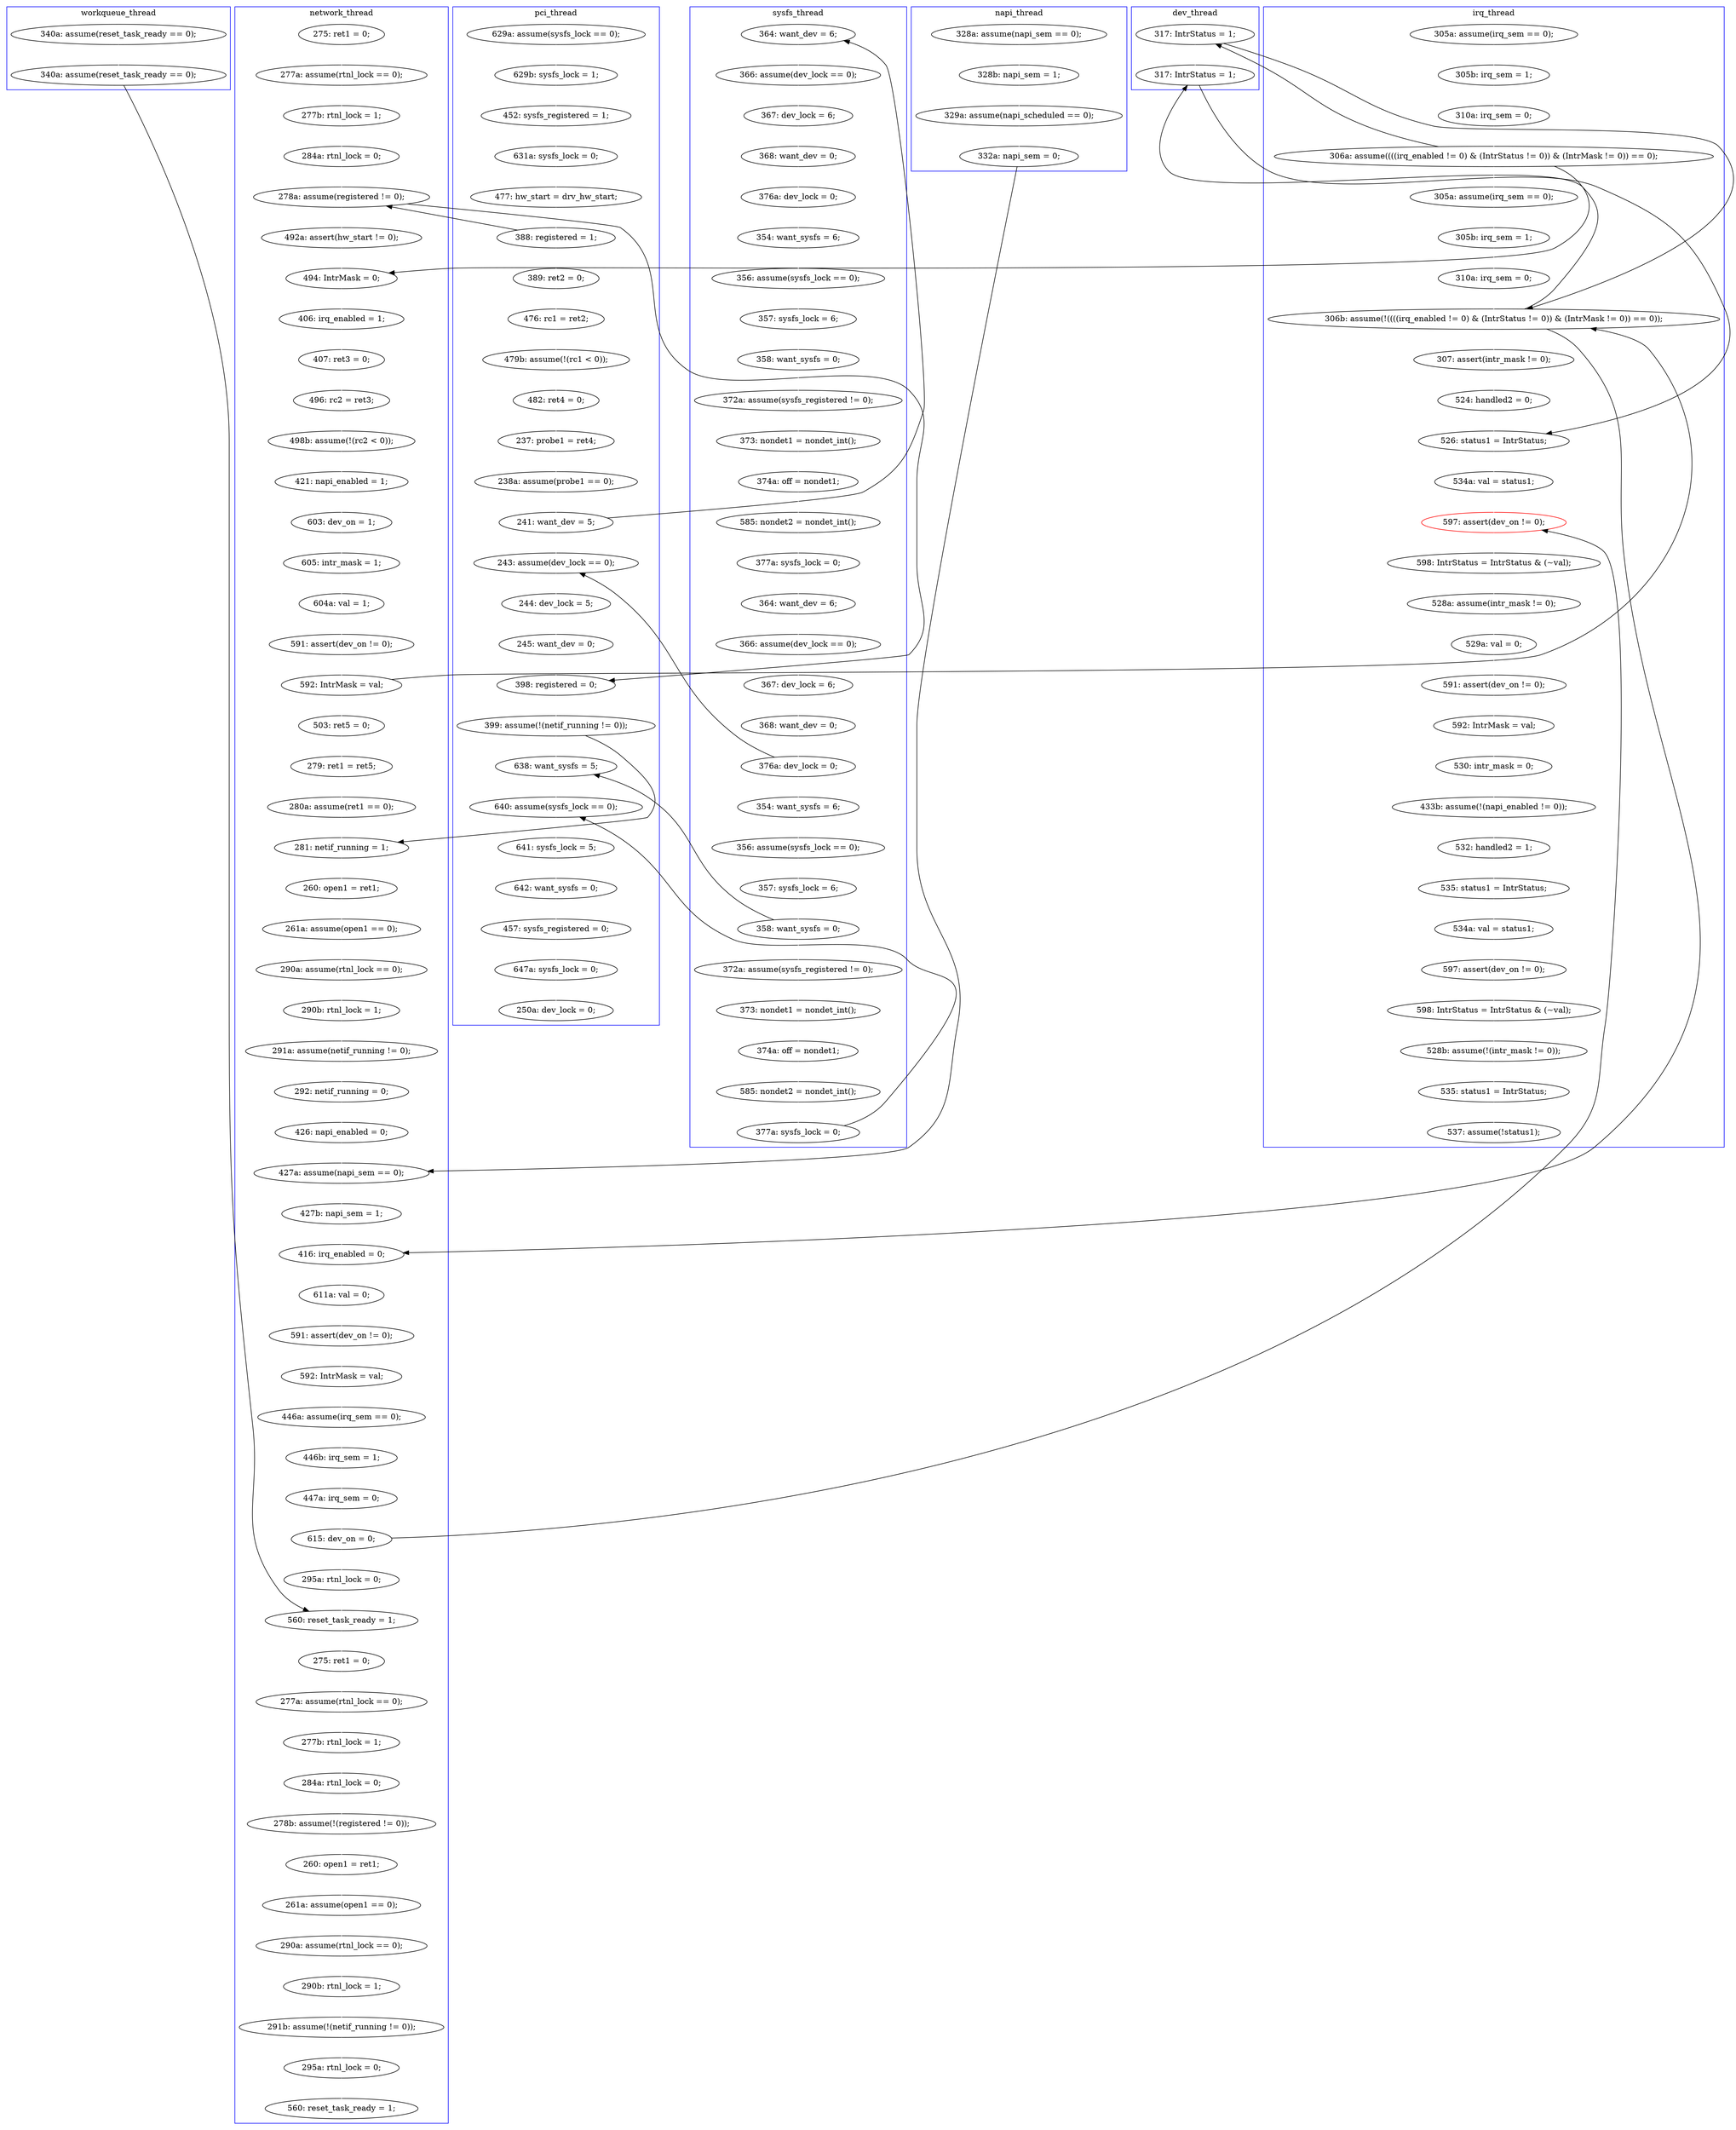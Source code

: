 digraph Counterexample {
	29 -> 31 [color = white, style = solid]
	234 -> 236 [color = white, style = solid]
	99 -> 100 [color = white, style = solid]
	201 -> 276 [color = white, style = solid]
	246 -> 276 [color = black, style = solid, constraint = false]
	209 -> 211 [color = white, style = solid]
	295 -> 308 [color = white, style = solid]
	76 -> 77 [color = white, style = solid]
	86 -> 163 [color = white, style = solid]
	123 -> 130 [color = white, style = solid]
	89 -> 99 [color = white, style = solid]
	243 -> 246 [color = white, style = solid]
	154 -> 155 [color = white, style = solid]
	198 -> 202 [color = white, style = solid]
	261 -> 262 [color = white, style = solid]
	165 -> 171 [color = white, style = solid]
	95 -> 96 [color = white, style = solid]
	116 -> 120 [color = white, style = solid]
	184 -> 186 [color = white, style = solid]
	120 -> 121 [color = white, style = solid]
	122 -> 123 [color = white, style = solid]
	129 -> 131 [color = white, style = solid]
	61 -> 68 [color = white, style = solid]
	130 -> 136 [color = white, style = solid]
	226 -> 230 [color = white, style = solid]
	314 -> 319 [color = white, style = solid]
	80 -> 81 [color = white, style = solid]
	203 -> 206 [color = white, style = solid]
	77 -> 80 [color = white, style = solid]
	186 -> 192 [color = black, style = solid, constraint = false]
	141 -> 142 [color = white, style = solid]
	136 -> 137 [color = white, style = solid]
	43 -> 65 [color = white, style = solid]
	75 -> 113 [color = black, style = solid, constraint = false]
	265 -> 297 [color = white, style = solid]
	81 -> 82 [color = white, style = solid]
	307 -> 314 [color = white, style = solid]
	161 -> 162 [color = white, style = solid]
	267 -> 269 [color = white, style = solid]
	35 -> 118 [color = black, style = solid, constraint = false]
	82 -> 85 [color = white, style = solid]
	87 -> 90 [color = white, style = solid]
	158 -> 180 [color = white, style = solid]
	100 -> 101 [color = white, style = solid]
	172 -> 176 [color = white, style = solid]
	309 -> 312 [color = white, style = solid]
	179 -> 195 [color = white, style = solid]
	65 -> 225 [color = black, style = solid, constraint = false]
	173 -> 209 [color = white, style = solid]
	145 -> 149 [color = white, style = solid]
	56 -> 61 [color = white, style = solid]
	308 -> 309 [color = white, style = solid]
	94 -> 95 [color = white, style = solid]
	269 -> 273 [color = white, style = solid]
	109 -> 114 [color = white, style = solid]
	262 -> 263 [color = white, style = solid]
	211 -> 212 [color = white, style = solid]
	212 -> 213 [color = white, style = solid]
	123 -> 163 [color = black, style = solid, constraint = false]
	281 -> 283 [color = white, style = solid]
	192 -> 199 [color = black, style = solid, constraint = false]
	118 -> 192 [color = white, style = solid]
	101 -> 113 [color = white, style = solid]
	284 -> 286 [color = white, style = solid]
	237 -> 241 [color = white, style = solid]
	140 -> 141 [color = white, style = solid]
	224 -> 225 [color = white, style = solid]
	131 -> 140 [color = white, style = solid]
	51 -> 148 [color = white, style = solid]
	292 -> 293 [color = white, style = solid]
	283 -> 284 [color = white, style = solid]
	97 -> 104 [color = white, style = solid]
	305 -> 307 [color = white, style = solid]
	300 -> 304 [color = white, style = solid]
	105 -> 106 [color = white, style = solid]
	171 -> 173 [color = white, style = solid]
	90 -> 91 [color = white, style = solid]
	104 -> 105 [color = white, style = solid]
	242 -> 243 [color = white, style = solid]
	163 -> 164 [color = white, style = solid]
	215 -> 216 [color = white, style = solid]
	230 -> 234 [color = white, style = solid]
	176 -> 186 [color = black, style = solid, constraint = false]
	263 -> 265 [color = white, style = solid]
	113 -> 129 [color = white, style = solid]
	277 -> 280 [color = white, style = solid]
	40 -> 41 [color = white, style = solid]
	31 -> 35 [color = white, style = solid]
	213 -> 267 [color = white, style = solid]
	216 -> 218 [color = white, style = solid]
	293 -> 295 [color = white, style = solid]
	149 -> 160 [color = white, style = solid]
	286 -> 290 [color = white, style = solid]
	180 -> 211 [color = black, style = solid, constraint = false]
	236 -> 237 [color = white, style = solid]
	160 -> 161 [color = white, style = solid]
	297 -> 300 [color = white, style = solid]
	75 -> 76 [color = white, style = solid]
	50 -> 56 [color = white, style = solid]
	280 -> 281 [color = white, style = solid]
	138 -> 209 [color = black, style = solid, constraint = false]
	28 -> 29 [color = white, style = solid]
	246 -> 249 [color = white, style = solid]
	86 -> 87 [color = black, style = solid, constraint = false]
	176 -> 179 [color = white, style = solid]
	85 -> 86 [color = white, style = solid]
	162 -> 172 [color = white, style = solid]
	91 -> 92 [color = white, style = solid]
	35 -> 131 [color = black, style = solid, constraint = false]
	254 -> 260 [color = white, style = solid]
	260 -> 261 [color = white, style = solid]
	199 -> 201 [color = white, style = solid]
	202 -> 203 [color = white, style = solid]
	290 -> 292 [color = white, style = solid]
	93 -> 94 [color = white, style = solid]
	35 -> 182 [color = white, style = solid]
	153 -> 154 [color = white, style = solid]
	41 -> 43 [color = white, style = solid]
	96 -> 97 [color = white, style = solid]
	276 -> 277 [color = white, style = solid]
	312 -> 332 [color = white, style = solid]
	195 -> 198 [color = white, style = solid]
	186 -> 230 [color = black, style = solid, constraint = false]
	137 -> 138 [color = white, style = solid]
	142 -> 145 [color = white, style = solid]
	114 -> 116 [color = white, style = solid]
	173 -> 202 [color = black, style = solid, constraint = false]
	188 -> 194 [color = white, style = solid]
	68 -> 75 [color = white, style = solid]
	218 -> 219 [color = white, style = solid]
	304 -> 305 [color = white, style = solid]
	164 -> 165 [color = white, style = solid]
	219 -> 224 [color = white, style = solid]
	138 -> 153 [color = white, style = solid]
	106 -> 109 [color = white, style = solid]
	118 -> 186 [color = black, style = solid, constraint = false]
	182 -> 183 [color = white, style = solid]
	113 -> 171 [color = black, style = solid, constraint = false]
	186 -> 188 [color = white, style = solid]
	332 -> 334 [color = white, style = solid]
	241 -> 242 [color = white, style = solid]
	155 -> 158 [color = white, style = solid]
	206 -> 215 [color = white, style = solid]
	121 -> 122 [color = white, style = solid]
	148 -> 254 [color = black, style = solid, constraint = false]
	183 -> 184 [color = white, style = solid]
	225 -> 226 [color = white, style = solid]
	249 -> 254 [color = white, style = solid]
	49 -> 50 [color = white, style = solid]
	92 -> 93 [color = white, style = solid]
	194 -> 199 [color = white, style = solid]
	subgraph cluster5 {
		label = workqueue_thread
		color = blue
		148  [label = "340a: assume(reset_task_ready == 0);"]
		51  [label = "340a: assume(reset_task_ready == 0);"]
	}
	subgraph cluster4 {
		label = napi_thread
		color = blue
		43  [label = "329a: assume(napi_scheduled == 0);"]
		41  [label = "328b: napi_sem = 1;"]
		40  [label = "328a: assume(napi_sem == 0);"]
		65  [label = "332a: napi_sem = 0;"]
	}
	subgraph cluster1 {
		label = pci_thread
		color = blue
		273  [label = "250a: dev_lock = 0;"]
		61  [label = "631a: sysfs_lock = 0;"]
		86  [label = "241: want_dev = 5;"]
		80  [label = "479b: assume(!(rc1 < 0));"]
		81  [label = "482: ret4 = 0;"]
		164  [label = "244: dev_lock = 5;"]
		165  [label = "245: want_dev = 0;"]
		211  [label = "640: assume(sysfs_lock == 0);"]
		75  [label = "388: registered = 1;"]
		77  [label = "476: rc1 = ret2;"]
		269  [label = "647a: sysfs_lock = 0;"]
		173  [label = "399: assume(!(netif_running != 0));"]
		56  [label = "452: sysfs_registered = 1;"]
		76  [label = "389: ret2 = 0;"]
		209  [label = "638: want_sysfs = 5;"]
		212  [label = "641: sysfs_lock = 5;"]
		163  [label = "243: assume(dev_lock == 0);"]
		171  [label = "398: registered = 0;"]
		50  [label = "629b: sysfs_lock = 1;"]
		267  [label = "457: sysfs_registered = 0;"]
		213  [label = "642: want_sysfs = 0;"]
		85  [label = "238a: assume(probe1 == 0);"]
		82  [label = "237: probe1 = ret4;"]
		68  [label = "477: hw_start = drv_hw_start;"]
		49  [label = "629a: assume(sysfs_lock == 0);"]
	}
	subgraph cluster3 {
		label = irq_thread
		color = blue
		28  [label = "305a: assume(irq_sem == 0);"]
		332  [label = "535: status1 = IntrStatus;"]
		183  [label = "305b: irq_sem = 1;"]
		29  [label = "305b: irq_sem = 1;"]
		182  [label = "305a: assume(irq_sem == 0);"]
		280  [label = "528a: assume(intr_mask != 0);"]
		277  [label = "598: IntrStatus = IntrStatus & (~val);"]
		290  [label = "433b: assume(!(napi_enabled != 0));"]
		281  [label = "529a: val = 0;"]
		284  [label = "592: IntrMask = val;"]
		286  [label = "530: intr_mask = 0;"]
		293  [label = "535: status1 = IntrStatus;"]
		199  [label = "526: status1 = IntrStatus;"]
		309  [label = "598: IntrStatus = IntrStatus & (~val);"]
		312  [label = "528b: assume(!(intr_mask != 0));"]
		308  [label = "597: assert(dev_on != 0);"]
		292  [label = "532: handled2 = 1;"]
		31  [label = "310a: irq_sem = 0;"]
		295  [label = "534a: val = status1;"]
		186  [label = "306b: assume(!((((irq_enabled != 0) & (IntrStatus != 0)) & (IntrMask != 0)) == 0));"]
		188  [label = "307: assert(intr_mask != 0);"]
		201  [label = "534a: val = status1;"]
		334  [label = "537: assume(!status1);"]
		276  [label = "597: assert(dev_on != 0);", color = red]
		283  [label = "591: assert(dev_on != 0);"]
		35  [label = "306a: assume((((irq_enabled != 0) & (IntrStatus != 0)) & (IntrMask != 0)) == 0);"]
		194  [label = "524: handled2 = 0;"]
		184  [label = "310a: irq_sem = 0;"]
	}
	subgraph cluster7 {
		label = dev_thread
		color = blue
		192  [label = "317: IntrStatus = 1;"]
		118  [label = "317: IntrStatus = 1;"]
	}
	subgraph cluster6 {
		label = sysfs_thread
		color = blue
		138  [label = "358: want_sysfs = 0;"]
		106  [label = "374a: off = nondet1;"]
		109  [label = "585: nondet2 = nondet_int();"]
		116  [label = "364: want_dev = 6;"]
		92  [label = "368: want_dev = 0;"]
		105  [label = "373: nondet1 = nondet_int();"]
		91  [label = "367: dev_lock = 6;"]
		120  [label = "366: assume(dev_lock == 0);"]
		155  [label = "374a: off = nondet1;"]
		95  [label = "356: assume(sysfs_lock == 0);"]
		87  [label = "364: want_dev = 6;"]
		122  [label = "368: want_dev = 0;"]
		130  [label = "354: want_sysfs = 6;"]
		93  [label = "376a: dev_lock = 0;"]
		104  [label = "372a: assume(sysfs_registered != 0);"]
		123  [label = "376a: dev_lock = 0;"]
		97  [label = "358: want_sysfs = 0;"]
		153  [label = "372a: assume(sysfs_registered != 0);"]
		121  [label = "367: dev_lock = 6;"]
		137  [label = "357: sysfs_lock = 6;"]
		114  [label = "377a: sysfs_lock = 0;"]
		180  [label = "377a: sysfs_lock = 0;"]
		154  [label = "373: nondet1 = nondet_int();"]
		90  [label = "366: assume(dev_lock == 0);"]
		136  [label = "356: assume(sysfs_lock == 0);"]
		96  [label = "357: sysfs_lock = 6;"]
		94  [label = "354: want_sysfs = 6;"]
		158  [label = "585: nondet2 = nondet_int();"]
	}
	subgraph cluster2 {
		label = network_thread
		color = blue
		129  [label = "492a: assert(hw_start != 0);"]
		162  [label = "604a: val = 1;"]
		176  [label = "592: IntrMask = val;"]
		226  [label = "427b: napi_sem = 1;"]
		304  [label = "290a: assume(rtnl_lock == 0);"]
		203  [label = "260: open1 = ret1;"]
		145  [label = "498b: assume(!(rc2 < 0));"]
		249  [label = "295a: rtnl_lock = 0;"]
		225  [label = "427a: assume(napi_sem == 0);"]
		243  [label = "447a: irq_sem = 0;"]
		101  [label = "284a: rtnl_lock = 0;"]
		237  [label = "592: IntrMask = val;"]
		202  [label = "281: netif_running = 1;"]
		297  [label = "260: open1 = ret1;"]
		260  [label = "275: ret1 = 0;"]
		241  [label = "446a: assume(irq_sem == 0);"]
		172  [label = "591: assert(dev_on != 0);"]
		149  [label = "421: napi_enabled = 1;"]
		218  [label = "291a: assume(netif_running != 0);"]
		216  [label = "290b: rtnl_lock = 1;"]
		161  [label = "605: intr_mask = 1;"]
		131  [label = "494: IntrMask = 0;"]
		224  [label = "426: napi_enabled = 0;"]
		219  [label = "292: netif_running = 0;"]
		234  [label = "611a: val = 0;"]
		261  [label = "277a: assume(rtnl_lock == 0);"]
		141  [label = "407: ret3 = 0;"]
		262  [label = "277b: rtnl_lock = 1;"]
		319  [label = "560: reset_task_ready = 1;"]
		206  [label = "261a: assume(open1 == 0);"]
		254  [label = "560: reset_task_ready = 1;"]
		307  [label = "291b: assume(!(netif_running != 0));"]
		100  [label = "277b: rtnl_lock = 1;"]
		160  [label = "603: dev_on = 1;"]
		142  [label = "496: rc2 = ret3;"]
		230  [label = "416: irq_enabled = 0;"]
		300  [label = "261a: assume(open1 == 0);"]
		195  [label = "279: ret1 = ret5;"]
		265  [label = "278b: assume(!(registered != 0));"]
		140  [label = "406: irq_enabled = 1;"]
		246  [label = "615: dev_on = 0;"]
		263  [label = "284a: rtnl_lock = 0;"]
		215  [label = "290a: assume(rtnl_lock == 0);"]
		179  [label = "503: ret5 = 0;"]
		314  [label = "295a: rtnl_lock = 0;"]
		113  [label = "278a: assume(registered != 0);"]
		99  [label = "277a: assume(rtnl_lock == 0);"]
		236  [label = "591: assert(dev_on != 0);"]
		242  [label = "446b: irq_sem = 1;"]
		198  [label = "280a: assume(ret1 == 0);"]
		305  [label = "290b: rtnl_lock = 1;"]
		89  [label = "275: ret1 = 0;"]
	}
}
